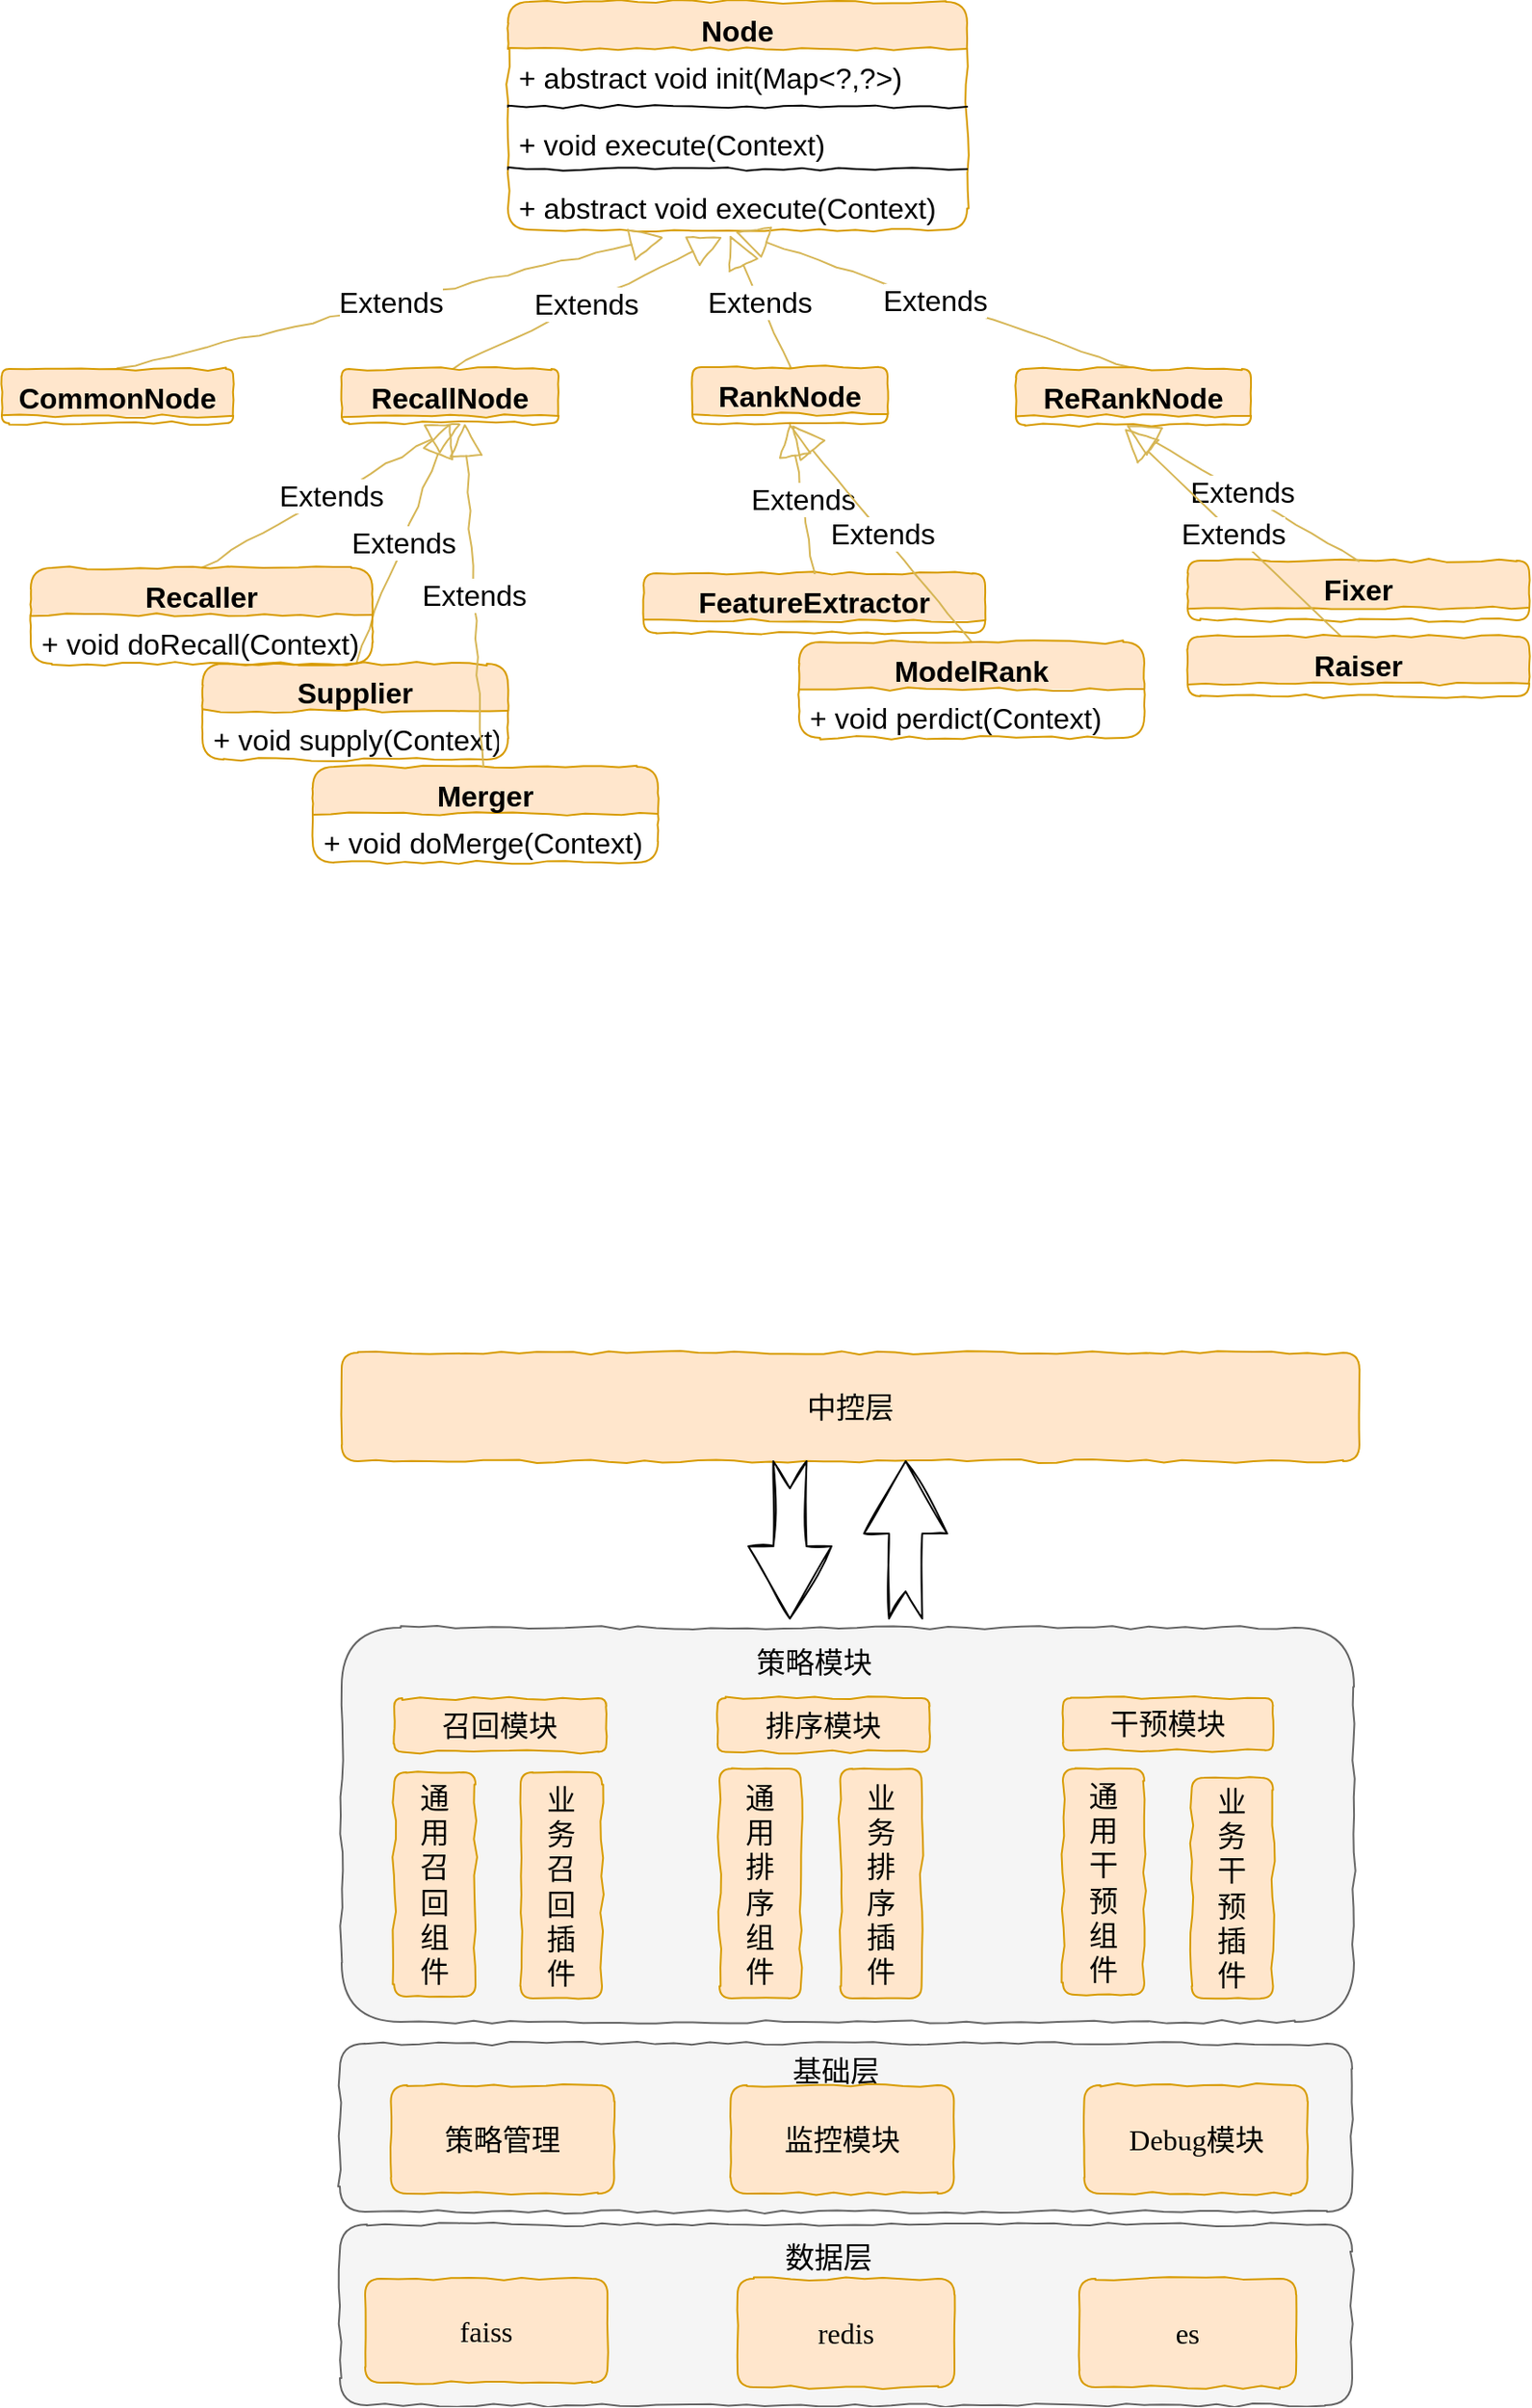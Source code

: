 <mxfile version="13.8.1" type="github">
  <diagram id="fRViq0NgBLvrVwMX1baH" name="第 1 页">
    <mxGraphModel dx="1422" dy="762" grid="0" gridSize="10" guides="1" tooltips="1" connect="1" arrows="1" fold="1" page="1" pageScale="1" pageWidth="900" pageHeight="1600" background="none" math="0" shadow="0">
      <root>
        <mxCell id="0" />
        <mxCell id="1" parent="0" />
        <mxCell id="e9yI4p96smnYWFxEh_gX-39" value="" style="rounded=1;whiteSpace=wrap;html=1;comic=1;fontFamily=Lucida Console;fontSize=16;fillColor=#f5f5f5;strokeColor=#666666;fontColor=#333333;sketch=0;container=1;" vertex="1" parent="1">
          <mxGeometry x="240" y="1310" width="560" height="100" as="geometry" />
        </mxCell>
        <mxCell id="e9yI4p96smnYWFxEh_gX-35" value="faiss" style="rounded=1;whiteSpace=wrap;html=1;comic=1;sketch=0;fontFamily=Lucida Console;fontSize=16;fillColor=#ffe6cc;strokeColor=#d79b00;" vertex="1" parent="e9yI4p96smnYWFxEh_gX-39">
          <mxGeometry x="13.972" y="30" width="134.132" height="57.5" as="geometry" />
        </mxCell>
        <mxCell id="e9yI4p96smnYWFxEh_gX-41" value="数据层" style="text;html=1;strokeColor=none;fillColor=none;align=center;verticalAlign=middle;whiteSpace=wrap;rounded=1;comic=1;fontFamily=Lucida Console;fontSize=16;" vertex="1" parent="e9yI4p96smnYWFxEh_gX-39">
          <mxGeometry x="211.816" y="10.0" width="117.365" height="16.515" as="geometry" />
        </mxCell>
        <mxCell id="e9yI4p96smnYWFxEh_gX-36" value="redis" style="rounded=1;whiteSpace=wrap;html=1;comic=1;sketch=0;fontFamily=Lucida Console;fontSize=16;fillColor=#ffe6cc;strokeColor=#d79b00;" vertex="1" parent="e9yI4p96smnYWFxEh_gX-39">
          <mxGeometry x="220" y="30" width="120" height="60" as="geometry" />
        </mxCell>
        <mxCell id="e9yI4p96smnYWFxEh_gX-31" value="" style="rounded=1;whiteSpace=wrap;html=1;comic=1;fontFamily=Lucida Console;fontSize=16;fillColor=#f5f5f5;strokeColor=#666666;fontColor=#333333;sketch=0;container=1;" vertex="1" parent="1">
          <mxGeometry x="240" y="1210" width="560" height="93" as="geometry" />
        </mxCell>
        <mxCell id="e9yI4p96smnYWFxEh_gX-40" value="基础层" style="text;html=1;strokeColor=none;fillColor=none;align=center;verticalAlign=middle;whiteSpace=wrap;rounded=1;comic=1;fontFamily=Lucida Console;fontSize=16;" vertex="1" parent="e9yI4p96smnYWFxEh_gX-31">
          <mxGeometry x="216.173" y="6.49" width="117.365" height="16.515" as="geometry" />
        </mxCell>
        <mxCell id="e9yI4p96smnYWFxEh_gX-27" value="策略管理" style="rounded=1;whiteSpace=wrap;html=1;comic=1;sketch=0;fontFamily=Lucida Console;fontSize=16;fillColor=#ffe6cc;strokeColor=#d79b00;" vertex="1" parent="e9yI4p96smnYWFxEh_gX-31">
          <mxGeometry x="28.237" y="23" width="123.529" height="60" as="geometry" />
        </mxCell>
        <mxCell id="e9yI4p96smnYWFxEh_gX-29" value="监控模块" style="rounded=1;whiteSpace=wrap;html=1;comic=1;sketch=0;fontFamily=Lucida Console;fontSize=16;fillColor=#ffe6cc;strokeColor=#d79b00;" vertex="1" parent="e9yI4p96smnYWFxEh_gX-31">
          <mxGeometry x="216.176" y="23" width="123.529" height="60" as="geometry" />
        </mxCell>
        <mxCell id="e9yI4p96smnYWFxEh_gX-30" value="Debug模块" style="rounded=1;whiteSpace=wrap;html=1;comic=1;sketch=0;fontFamily=Lucida Console;fontSize=16;fillColor=#ffe6cc;strokeColor=#d79b00;" vertex="1" parent="e9yI4p96smnYWFxEh_gX-31">
          <mxGeometry x="411.765" y="23" width="123.529" height="60" as="geometry" />
        </mxCell>
        <mxCell id="e9yI4p96smnYWFxEh_gX-4" value="" style="rounded=1;whiteSpace=wrap;html=1;comic=1;fontFamily=Lucida Console;fontSize=16;fillColor=#f5f5f5;strokeColor=#666666;fontColor=#333333;sketch=0;container=1;" vertex="1" parent="1">
          <mxGeometry x="241" y="980" width="560" height="218" as="geometry" />
        </mxCell>
        <mxCell id="e9yI4p96smnYWFxEh_gX-7" value="召回模块" style="rounded=1;whiteSpace=wrap;html=1;comic=1;fontFamily=Lucida Console;fontSize=16;fillColor=#ffe6cc;strokeColor=#d79b00;" vertex="1" parent="e9yI4p96smnYWFxEh_gX-4">
          <mxGeometry x="29.062" y="38.997" width="117.365" height="29.727" as="geometry" />
        </mxCell>
        <mxCell id="e9yI4p96smnYWFxEh_gX-23" value="排序模块" style="rounded=1;whiteSpace=wrap;html=1;comic=1;fontFamily=Lucida Console;fontSize=16;fillColor=#ffe6cc;strokeColor=#d79b00;" vertex="1" parent="e9yI4p96smnYWFxEh_gX-4">
          <mxGeometry x="207.904" y="39.001" width="117.365" height="29.727" as="geometry" />
        </mxCell>
        <mxCell id="e9yI4p96smnYWFxEh_gX-8" value="干预模块" style="rounded=1;whiteSpace=wrap;html=1;comic=1;fontFamily=Lucida Console;fontSize=16;fillColor=#ffe6cc;strokeColor=#d79b00;" vertex="1" parent="e9yI4p96smnYWFxEh_gX-4">
          <mxGeometry x="399.004" y="38.997" width="116.248" height="28.902" as="geometry" />
        </mxCell>
        <mxCell id="e9yI4p96smnYWFxEh_gX-5" value="策略模块" style="text;html=1;strokeColor=none;fillColor=none;align=center;verticalAlign=middle;whiteSpace=wrap;rounded=1;comic=1;fontFamily=Lucida Console;fontSize=16;" vertex="1" parent="e9yI4p96smnYWFxEh_gX-4">
          <mxGeometry x="203.433" y="11.0" width="117.365" height="16.515" as="geometry" />
        </mxCell>
        <mxCell id="e9yI4p96smnYWFxEh_gX-15" value="通&lt;br&gt;用&lt;br&gt;召&lt;br&gt;回&lt;br&gt;组&lt;br&gt;件" style="rounded=1;whiteSpace=wrap;html=1;comic=1;fillColor=#ffe6cc;strokeColor=#d79b00;fontSize=16;fontFamily=Lucida Console;direction=east;" vertex="1" parent="e9yI4p96smnYWFxEh_gX-4">
          <mxGeometry x="29.06" y="80" width="45" height="124" as="geometry" />
        </mxCell>
        <mxCell id="e9yI4p96smnYWFxEh_gX-19" value="业&lt;br&gt;务&lt;br&gt;召&lt;br&gt;回&lt;br&gt;插&lt;br&gt;件" style="rounded=1;whiteSpace=wrap;html=1;comic=1;fillColor=#ffe6cc;strokeColor=#d79b00;fontSize=16;fontFamily=Lucida Console;direction=east;" vertex="1" parent="e9yI4p96smnYWFxEh_gX-4">
          <mxGeometry x="99" y="80" width="45" height="125" as="geometry" />
        </mxCell>
        <mxCell id="e9yI4p96smnYWFxEh_gX-20" value="通&lt;br&gt;用&lt;br&gt;排&lt;br&gt;序&lt;br&gt;组&lt;br&gt;件" style="rounded=1;whiteSpace=wrap;html=1;comic=1;fillColor=#ffe6cc;strokeColor=#d79b00;fontSize=16;fontFamily=Lucida Console;direction=east;" vertex="1" parent="e9yI4p96smnYWFxEh_gX-4">
          <mxGeometry x="209" y="78" width="45" height="127" as="geometry" />
        </mxCell>
        <mxCell id="e9yI4p96smnYWFxEh_gX-21" value="业&lt;br&gt;务&lt;br&gt;排&lt;br&gt;序&lt;br&gt;插&lt;br&gt;件" style="rounded=1;whiteSpace=wrap;html=1;comic=1;fillColor=#ffe6cc;strokeColor=#d79b00;fontSize=16;fontFamily=Lucida Console;direction=east;" vertex="1" parent="e9yI4p96smnYWFxEh_gX-4">
          <mxGeometry x="275.8" y="78" width="45" height="127" as="geometry" />
        </mxCell>
        <mxCell id="e9yI4p96smnYWFxEh_gX-24" value="通&lt;br&gt;用&lt;br&gt;干&lt;br&gt;预&lt;br&gt;组&lt;br&gt;件" style="rounded=1;whiteSpace=wrap;html=1;comic=1;fillColor=#ffe6cc;strokeColor=#d79b00;fontSize=16;fontFamily=Lucida Console;direction=east;" vertex="1" parent="e9yI4p96smnYWFxEh_gX-4">
          <mxGeometry x="399.0" y="78" width="45" height="125" as="geometry" />
        </mxCell>
        <mxCell id="e9yI4p96smnYWFxEh_gX-25" value="业&lt;br&gt;务&lt;br&gt;干&lt;br&gt;预&lt;br&gt;插&lt;br&gt;件" style="rounded=1;whiteSpace=wrap;html=1;comic=1;fillColor=#ffe6cc;strokeColor=#d79b00;fontSize=16;fontFamily=Lucida Console;direction=east;" vertex="1" parent="e9yI4p96smnYWFxEh_gX-4">
          <mxGeometry x="470.25" y="83" width="45" height="122" as="geometry" />
        </mxCell>
        <mxCell id="Ot1YciX9l12-jg-z9SYE-7" value="Node" style="swimlane;fontStyle=1;align=center;verticalAlign=top;childLayout=stackLayout;horizontal=1;startSize=26;horizontalStack=0;resizeParent=1;resizeParentMax=0;resizeLast=0;collapsible=1;marginBottom=0;fillColor=#ffe6cc;strokeColor=#d79b00;fontSize=16;comic=1;rounded=1;" parent="1" vertex="1">
          <mxGeometry x="333" y="81" width="254" height="126" as="geometry">
            <mxRectangle x="256" y="230" width="67" height="26" as="alternateBounds" />
          </mxGeometry>
        </mxCell>
        <mxCell id="Ot1YciX9l12-jg-z9SYE-19" value="+ abstract void init(Map&lt;?,?&gt;)" style="text;strokeColor=none;fillColor=none;align=left;verticalAlign=top;spacingLeft=4;spacingRight=4;overflow=hidden;rotatable=0;points=[[0,0.5],[1,0.5]];portConstraint=eastwest;fontSize=16;rounded=1;" parent="Ot1YciX9l12-jg-z9SYE-7" vertex="1">
          <mxGeometry y="26" width="254" height="27" as="geometry" />
        </mxCell>
        <mxCell id="Ot1YciX9l12-jg-z9SYE-24" value="" style="line;strokeWidth=1;fillColor=none;align=left;verticalAlign=middle;spacingTop=-1;spacingLeft=3;spacingRight=3;rotatable=0;labelPosition=right;points=[];portConstraint=eastwest;comic=1;" parent="Ot1YciX9l12-jg-z9SYE-7" vertex="1">
          <mxGeometry y="53" width="254" height="10" as="geometry" />
        </mxCell>
        <mxCell id="Ot1YciX9l12-jg-z9SYE-20" value="+ void execute(Context)" style="text;align=left;verticalAlign=top;spacingLeft=4;spacingRight=4;overflow=hidden;rotatable=0;points=[[0,0.5],[1,0.5]];portConstraint=eastwest;fontSize=16;rounded=1;labelBorderColor=none;" parent="Ot1YciX9l12-jg-z9SYE-7" vertex="1">
          <mxGeometry y="63" width="254" height="24" as="geometry" />
        </mxCell>
        <mxCell id="Ot1YciX9l12-jg-z9SYE-26" value="" style="line;strokeWidth=1;fillColor=none;align=left;verticalAlign=middle;spacingTop=-1;spacingLeft=3;spacingRight=3;rotatable=0;labelPosition=right;points=[];portConstraint=eastwest;comic=1;" parent="Ot1YciX9l12-jg-z9SYE-7" vertex="1">
          <mxGeometry y="87" width="254" height="11" as="geometry" />
        </mxCell>
        <mxCell id="Ot1YciX9l12-jg-z9SYE-10" value="+ abstract void execute(Context)" style="text;strokeColor=none;fillColor=none;align=left;verticalAlign=top;spacingLeft=4;spacingRight=4;overflow=hidden;rotatable=0;points=[[0,0.5],[1,0.5]];portConstraint=eastwest;fontSize=16;rounded=1;fontFamily=Helvetica;" parent="Ot1YciX9l12-jg-z9SYE-7" vertex="1">
          <mxGeometry y="98" width="254" height="28" as="geometry" />
        </mxCell>
        <mxCell id="Ot1YciX9l12-jg-z9SYE-27" value="Extends" style="endArrow=block;endSize=16;endFill=0;html=1;fontFamily=Helvetica;fontSize=16;entryX=0.467;entryY=1.143;entryDx=0;entryDy=0;entryPerimeter=0;fillColor=#fff2cc;strokeColor=#d6b656;comic=1;exitX=0.5;exitY=0;exitDx=0;exitDy=0;" parent="1" source="Ot1YciX9l12-jg-z9SYE-32" target="Ot1YciX9l12-jg-z9SYE-10" edge="1">
          <mxGeometry width="160" relative="1" as="geometry">
            <mxPoint x="271" y="310" as="sourcePoint" />
            <mxPoint x="479" y="248" as="targetPoint" />
          </mxGeometry>
        </mxCell>
        <mxCell id="Ot1YciX9l12-jg-z9SYE-40" value="Extends" style="endArrow=block;endSize=16;endFill=0;html=1;fontFamily=Helvetica;fontSize=16;entryX=0.483;entryY=1.107;entryDx=0;entryDy=0;entryPerimeter=0;fillColor=#fff2cc;strokeColor=#d6b656;comic=1;exitX=0.5;exitY=0;exitDx=0;exitDy=0;" parent="1" source="Ot1YciX9l12-jg-z9SYE-38" target="Ot1YciX9l12-jg-z9SYE-10" edge="1">
          <mxGeometry width="160" relative="1" as="geometry">
            <mxPoint x="373" y="325" as="sourcePoint" />
            <mxPoint x="603.473" y="253.004" as="targetPoint" />
          </mxGeometry>
        </mxCell>
        <mxCell id="Ot1YciX9l12-jg-z9SYE-42" value="Extends" style="endArrow=block;endSize=16;endFill=0;html=1;fontFamily=Helvetica;fontSize=16;fillColor=#fff2cc;strokeColor=#d6b656;comic=1;entryX=0.495;entryY=1.036;entryDx=0;entryDy=0;entryPerimeter=0;exitX=0.5;exitY=0;exitDx=0;exitDy=0;" parent="1" source="Ot1YciX9l12-jg-z9SYE-41" target="Ot1YciX9l12-jg-z9SYE-10" edge="1">
          <mxGeometry width="160" relative="1" as="geometry">
            <mxPoint x="418" y="264" as="sourcePoint" />
            <mxPoint x="432" y="220" as="targetPoint" />
          </mxGeometry>
        </mxCell>
        <mxCell id="Ot1YciX9l12-jg-z9SYE-41" value="ReRankNode" style="swimlane;fontStyle=1;align=center;verticalAlign=top;childLayout=stackLayout;horizontal=1;startSize=26;horizontalStack=0;resizeParent=1;resizeParentMax=0;resizeLast=0;collapsible=1;marginBottom=0;fillColor=#ffe6cc;strokeColor=#d79b00;fontSize=16;comic=1;rounded=1;" parent="1" vertex="1">
          <mxGeometry x="614" y="284" width="130" height="31" as="geometry">
            <mxRectangle x="256" y="230" width="67" height="26" as="alternateBounds" />
          </mxGeometry>
        </mxCell>
        <mxCell id="Ot1YciX9l12-jg-z9SYE-38" value="RankNode" style="swimlane;fontStyle=1;align=center;verticalAlign=top;childLayout=stackLayout;horizontal=1;startSize=26;horizontalStack=0;resizeParent=1;resizeParentMax=0;resizeLast=0;collapsible=1;marginBottom=0;fillColor=#ffe6cc;strokeColor=#d79b00;fontSize=16;comic=1;rounded=1;" parent="1" vertex="1">
          <mxGeometry x="435" y="283" width="108" height="31" as="geometry">
            <mxRectangle x="256" y="230" width="67" height="26" as="alternateBounds" />
          </mxGeometry>
        </mxCell>
        <mxCell id="Ot1YciX9l12-jg-z9SYE-32" value="RecallNode" style="swimlane;fontStyle=1;align=center;verticalAlign=top;childLayout=stackLayout;horizontal=1;startSize=26;horizontalStack=0;resizeParent=1;resizeParentMax=0;resizeLast=0;collapsible=1;marginBottom=0;fillColor=#ffe6cc;strokeColor=#d79b00;fontSize=16;comic=1;rounded=1;" parent="1" vertex="1">
          <mxGeometry x="241" y="284" width="120" height="30" as="geometry">
            <mxRectangle x="256" y="230" width="67" height="26" as="alternateBounds" />
          </mxGeometry>
        </mxCell>
        <mxCell id="Ot1YciX9l12-jg-z9SYE-44" value="Extends" style="endArrow=block;endSize=16;endFill=0;html=1;fontFamily=Helvetica;fontSize=16;fillColor=#fff2cc;strokeColor=#d6b656;comic=1;exitX=0.5;exitY=0;exitDx=0;exitDy=0;" parent="1" source="Ot1YciX9l12-jg-z9SYE-43" edge="1">
          <mxGeometry width="160" relative="1" as="geometry">
            <mxPoint x="336.1" y="516.99" as="sourcePoint" />
            <mxPoint x="419" y="211" as="targetPoint" />
          </mxGeometry>
        </mxCell>
        <mxCell id="Ot1YciX9l12-jg-z9SYE-43" value="CommonNode" style="swimlane;fontStyle=1;align=center;verticalAlign=top;childLayout=stackLayout;horizontal=1;startSize=26;horizontalStack=0;resizeParent=1;resizeParentMax=0;resizeLast=0;collapsible=1;marginBottom=0;fillColor=#ffe6cc;strokeColor=#d79b00;fontSize=16;comic=1;rounded=1;arcSize=37;" parent="1" vertex="1">
          <mxGeometry x="53" y="284" width="128" height="30" as="geometry">
            <mxRectangle x="256" y="230" width="67" height="26" as="alternateBounds" />
          </mxGeometry>
        </mxCell>
        <mxCell id="Ot1YciX9l12-jg-z9SYE-46" value="Extends" style="endArrow=block;endSize=16;endFill=0;html=1;fontFamily=Helvetica;fontSize=16;entryX=0.467;entryY=1.143;entryDx=0;entryDy=0;entryPerimeter=0;fillColor=#fff2cc;strokeColor=#d6b656;comic=1;exitX=0.5;exitY=0;exitDx=0;exitDy=0;" parent="1" source="Ot1YciX9l12-jg-z9SYE-45" edge="1">
          <mxGeometry width="160" relative="1" as="geometry">
            <mxPoint x="191" y="387" as="sourcePoint" />
            <mxPoint x="306.973" y="314.004" as="targetPoint" />
          </mxGeometry>
        </mxCell>
        <mxCell id="Ot1YciX9l12-jg-z9SYE-51" value="Extends" style="endArrow=block;endSize=16;endFill=0;html=1;fontFamily=Helvetica;fontSize=16;fillColor=#fff2cc;strokeColor=#d6b656;comic=1;exitX=0.5;exitY=0;exitDx=0;exitDy=0;entryX=0.5;entryY=1;entryDx=0;entryDy=0;" parent="1" source="Ot1YciX9l12-jg-z9SYE-48" target="Ot1YciX9l12-jg-z9SYE-32" edge="1">
          <mxGeometry width="160" relative="1" as="geometry">
            <mxPoint x="303" y="395" as="sourcePoint" />
            <mxPoint x="308" y="315" as="targetPoint" />
          </mxGeometry>
        </mxCell>
        <mxCell id="Ot1YciX9l12-jg-z9SYE-48" value="Supplier" style="swimlane;fontStyle=1;align=center;verticalAlign=top;childLayout=stackLayout;horizontal=1;startSize=26;horizontalStack=0;resizeParent=1;resizeParentMax=0;resizeLast=0;collapsible=1;marginBottom=0;fillColor=#ffe6cc;strokeColor=#d79b00;fontSize=16;comic=1;rounded=1;" parent="1" vertex="1">
          <mxGeometry x="164" y="447" width="169" height="53" as="geometry">
            <mxRectangle x="256" y="230" width="67" height="26" as="alternateBounds" />
          </mxGeometry>
        </mxCell>
        <mxCell id="Ot1YciX9l12-jg-z9SYE-49" value="+ void supply(Context)" style="text;strokeColor=none;fillColor=none;align=left;verticalAlign=top;spacingLeft=4;spacingRight=4;overflow=hidden;rotatable=0;points=[[0,0.5],[1,0.5]];portConstraint=eastwest;fontSize=16;rounded=1;" parent="Ot1YciX9l12-jg-z9SYE-48" vertex="1">
          <mxGeometry y="26" width="169" height="27" as="geometry" />
        </mxCell>
        <mxCell id="Ot1YciX9l12-jg-z9SYE-45" value="Recaller&#xa;" style="swimlane;fontStyle=1;align=center;verticalAlign=top;childLayout=stackLayout;horizontal=1;startSize=26;horizontalStack=0;resizeParent=1;resizeParentMax=0;resizeLast=0;collapsible=1;marginBottom=0;fillColor=#ffe6cc;strokeColor=#d79b00;fontSize=16;comic=1;rounded=1;" parent="1" vertex="1">
          <mxGeometry x="69" y="394" width="189" height="53" as="geometry">
            <mxRectangle x="256" y="230" width="67" height="26" as="alternateBounds" />
          </mxGeometry>
        </mxCell>
        <mxCell id="Ot1YciX9l12-jg-z9SYE-47" value="+ void doRecall(Context)" style="text;strokeColor=none;fillColor=none;align=left;verticalAlign=top;spacingLeft=4;spacingRight=4;overflow=hidden;rotatable=0;points=[[0,0.5],[1,0.5]];portConstraint=eastwest;fontSize=16;rounded=1;" parent="Ot1YciX9l12-jg-z9SYE-45" vertex="1">
          <mxGeometry y="26" width="189" height="27" as="geometry" />
        </mxCell>
        <mxCell id="Ot1YciX9l12-jg-z9SYE-53" value="Merger" style="swimlane;fontStyle=1;align=center;verticalAlign=top;childLayout=stackLayout;horizontal=1;startSize=26;horizontalStack=0;resizeParent=1;resizeParentMax=0;resizeLast=0;collapsible=1;marginBottom=0;fillColor=#ffe6cc;strokeColor=#d79b00;fontSize=16;comic=1;rounded=1;" parent="1" vertex="1">
          <mxGeometry x="225" y="504" width="191" height="53" as="geometry">
            <mxRectangle x="256" y="230" width="67" height="26" as="alternateBounds" />
          </mxGeometry>
        </mxCell>
        <mxCell id="Ot1YciX9l12-jg-z9SYE-54" value="+ void doMerge(Context)" style="text;strokeColor=none;fillColor=none;align=left;verticalAlign=top;spacingLeft=4;spacingRight=4;overflow=hidden;rotatable=0;points=[[0,0.5],[1,0.5]];portConstraint=eastwest;fontSize=16;rounded=1;" parent="Ot1YciX9l12-jg-z9SYE-53" vertex="1">
          <mxGeometry y="26" width="191" height="27" as="geometry" />
        </mxCell>
        <mxCell id="Ot1YciX9l12-jg-z9SYE-55" value="Extends" style="endArrow=block;endSize=16;endFill=0;html=1;fontFamily=Helvetica;fontSize=16;fillColor=#fff2cc;strokeColor=#d6b656;comic=1;" parent="1" source="Ot1YciX9l12-jg-z9SYE-53" edge="1">
          <mxGeometry width="160" relative="1" as="geometry">
            <mxPoint x="347" y="494" as="sourcePoint" />
            <mxPoint x="309" y="314" as="targetPoint" />
          </mxGeometry>
        </mxCell>
        <mxCell id="Ot1YciX9l12-jg-z9SYE-56" value="FeatureExtractor" style="swimlane;fontStyle=1;align=center;verticalAlign=top;childLayout=stackLayout;horizontal=1;startSize=26;horizontalStack=0;resizeParent=1;resizeParentMax=0;resizeLast=0;collapsible=1;marginBottom=0;fillColor=#ffe6cc;strokeColor=#d79b00;fontSize=16;comic=1;rounded=1;" parent="1" vertex="1">
          <mxGeometry x="408" y="397" width="189" height="33" as="geometry">
            <mxRectangle x="256" y="230" width="67" height="26" as="alternateBounds" />
          </mxGeometry>
        </mxCell>
        <mxCell id="Ot1YciX9l12-jg-z9SYE-58" value="Extends" style="endArrow=block;endSize=16;endFill=0;html=1;fontFamily=Helvetica;fontSize=16;fillColor=#fff2cc;strokeColor=#d6b656;comic=1;entryX=0.5;entryY=1;entryDx=0;entryDy=0;exitX=0.5;exitY=0;exitDx=0;exitDy=0;" parent="1" source="Ot1YciX9l12-jg-z9SYE-56" target="Ot1YciX9l12-jg-z9SYE-38" edge="1">
          <mxGeometry width="160" relative="1" as="geometry">
            <mxPoint x="735.27" y="401.99" as="sourcePoint" />
            <mxPoint x="515" y="325.998" as="targetPoint" />
          </mxGeometry>
        </mxCell>
        <mxCell id="Ot1YciX9l12-jg-z9SYE-62" value="Extends" style="endArrow=block;endSize=16;endFill=0;html=1;fontFamily=Helvetica;fontSize=16;fillColor=#fff2cc;strokeColor=#d6b656;comic=1;exitX=0.5;exitY=0;exitDx=0;exitDy=0;" parent="1" source="Ot1YciX9l12-jg-z9SYE-60" edge="1">
          <mxGeometry width="160" relative="1" as="geometry">
            <mxPoint x="650.5" y="423" as="sourcePoint" />
            <mxPoint x="490" y="315" as="targetPoint" />
          </mxGeometry>
        </mxCell>
        <mxCell id="Ot1YciX9l12-jg-z9SYE-60" value="ModelRank" style="swimlane;fontStyle=1;align=center;verticalAlign=top;childLayout=stackLayout;horizontal=1;startSize=26;horizontalStack=0;resizeParent=1;resizeParentMax=0;resizeLast=0;collapsible=1;marginBottom=0;fillColor=#ffe6cc;strokeColor=#d79b00;fontSize=16;comic=1;rounded=1;" parent="1" vertex="1">
          <mxGeometry x="494" y="435" width="191" height="53" as="geometry">
            <mxRectangle x="256" y="230" width="67" height="26" as="alternateBounds" />
          </mxGeometry>
        </mxCell>
        <mxCell id="Ot1YciX9l12-jg-z9SYE-61" value="+ void perdict(Context)" style="text;strokeColor=none;fillColor=none;align=left;verticalAlign=top;spacingLeft=4;spacingRight=4;overflow=hidden;rotatable=0;points=[[0,0.5],[1,0.5]];portConstraint=eastwest;fontSize=16;rounded=1;" parent="Ot1YciX9l12-jg-z9SYE-60" vertex="1">
          <mxGeometry y="26" width="191" height="27" as="geometry" />
        </mxCell>
        <mxCell id="Ot1YciX9l12-jg-z9SYE-63" value="Fixer" style="swimlane;fontStyle=1;align=center;verticalAlign=top;childLayout=stackLayout;horizontal=1;startSize=26;horizontalStack=0;resizeParent=1;resizeParentMax=0;resizeLast=0;collapsible=1;marginBottom=0;fillColor=#ffe6cc;strokeColor=#d79b00;fontSize=16;comic=1;rounded=1;" parent="1" vertex="1">
          <mxGeometry x="709" y="390" width="189" height="33" as="geometry">
            <mxRectangle x="256" y="230" width="67" height="26" as="alternateBounds" />
          </mxGeometry>
        </mxCell>
        <mxCell id="Ot1YciX9l12-jg-z9SYE-65" value="Extends" style="endArrow=block;endSize=16;endFill=0;html=1;fontFamily=Helvetica;fontSize=16;fillColor=#fff2cc;strokeColor=#d6b656;comic=1;exitX=0.5;exitY=0;exitDx=0;exitDy=0;" parent="1" source="Ot1YciX9l12-jg-z9SYE-63" edge="1">
          <mxGeometry width="160" relative="1" as="geometry">
            <mxPoint x="774.5" y="435" as="sourcePoint" />
            <mxPoint x="675" y="315" as="targetPoint" />
          </mxGeometry>
        </mxCell>
        <mxCell id="Ot1YciX9l12-jg-z9SYE-67" value="Extends" style="endArrow=block;endSize=16;endFill=0;html=1;fontFamily=Helvetica;fontSize=16;fillColor=#fff2cc;strokeColor=#d6b656;comic=1;exitX=0.455;exitY=0.03;exitDx=0;exitDy=0;exitPerimeter=0;" parent="1" source="Ot1YciX9l12-jg-z9SYE-64" edge="1">
          <mxGeometry width="160" relative="1" as="geometry">
            <mxPoint x="792.5" y="434" as="sourcePoint" />
            <mxPoint x="674" y="317" as="targetPoint" />
          </mxGeometry>
        </mxCell>
        <mxCell id="Ot1YciX9l12-jg-z9SYE-64" value="Raiser" style="swimlane;fontStyle=1;align=center;verticalAlign=top;childLayout=stackLayout;horizontal=1;startSize=26;horizontalStack=0;resizeParent=1;resizeParentMax=0;resizeLast=0;collapsible=1;marginBottom=0;fillColor=#ffe6cc;strokeColor=#d79b00;fontSize=16;comic=1;rounded=1;" parent="1" vertex="1">
          <mxGeometry x="709" y="432" width="189" height="33" as="geometry">
            <mxRectangle x="256" y="230" width="67" height="26" as="alternateBounds" />
          </mxGeometry>
        </mxCell>
        <mxCell id="e9yI4p96smnYWFxEh_gX-1" value="&lt;font face=&quot;Comic Sans MS&quot;&gt;中控层&lt;/font&gt;" style="rounded=1;whiteSpace=wrap;html=1;comic=1;fillColor=#ffe6cc;strokeColor=#d79b00;fontSize=16;fontFamily=Lucida Console;" vertex="1" parent="1">
          <mxGeometry x="241" y="828" width="563" height="60" as="geometry" />
        </mxCell>
        <mxCell id="e9yI4p96smnYWFxEh_gX-12" value="" style="html=1;shadow=0;dashed=0;align=center;verticalAlign=middle;shape=mxgraph.arrows2.arrow;dy=0.6;dx=40;notch=15;rounded=1;comic=1;fontFamily=Lucida Console;fontSize=16;direction=south;sketch=1;" vertex="1" parent="1">
          <mxGeometry x="466" y="888" width="46" height="87" as="geometry" />
        </mxCell>
        <mxCell id="e9yI4p96smnYWFxEh_gX-14" value="" style="html=1;shadow=0;dashed=0;align=center;verticalAlign=middle;shape=mxgraph.arrows2.arrow;dy=0.6;dx=40;notch=15;rounded=1;comic=1;fontFamily=Lucida Console;fontSize=16;direction=north;sketch=1;" vertex="1" parent="1">
          <mxGeometry x="530" y="888" width="46" height="87" as="geometry" />
        </mxCell>
        <mxCell id="e9yI4p96smnYWFxEh_gX-37" value="es" style="rounded=1;whiteSpace=wrap;html=1;comic=1;sketch=0;fontFamily=Lucida Console;fontSize=16;fillColor=#ffe6cc;strokeColor=#d79b00;" vertex="1" parent="1">
          <mxGeometry x="649" y="1340" width="120" height="60" as="geometry" />
        </mxCell>
      </root>
    </mxGraphModel>
  </diagram>
</mxfile>
